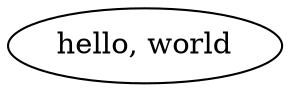 // dot -Tpdf p000.dot -o pdf.pdf
// https://qiita.com/umasoya/items/c1c4e583f393b27ebb7a
// 2015-09-28 噂のGraphvizを使ってみる
graph g {
  "hello, world"
}

